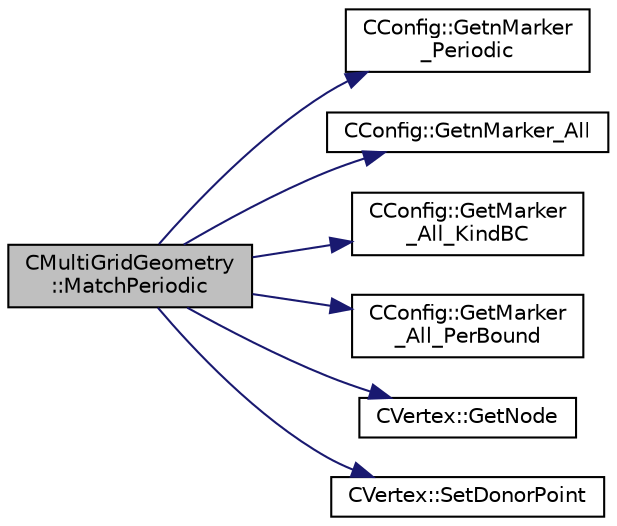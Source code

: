 digraph "CMultiGridGeometry::MatchPeriodic"
{
  edge [fontname="Helvetica",fontsize="10",labelfontname="Helvetica",labelfontsize="10"];
  node [fontname="Helvetica",fontsize="10",shape=record];
  rankdir="LR";
  Node89 [label="CMultiGridGeometry\l::MatchPeriodic",height=0.2,width=0.4,color="black", fillcolor="grey75", style="filled", fontcolor="black"];
  Node89 -> Node90 [color="midnightblue",fontsize="10",style="solid",fontname="Helvetica"];
  Node90 [label="CConfig::GetnMarker\l_Periodic",height=0.2,width=0.4,color="black", fillcolor="white", style="filled",URL="$class_c_config.html#acb987cc89f9d201ece1b664c2a2a594d",tooltip="Get the total number of periodic markers. "];
  Node89 -> Node91 [color="midnightblue",fontsize="10",style="solid",fontname="Helvetica"];
  Node91 [label="CConfig::GetnMarker_All",height=0.2,width=0.4,color="black", fillcolor="white", style="filled",URL="$class_c_config.html#a300c4884edfc0c2acf395036439004f4",tooltip="Get the total number of boundary markers including send/receive domains. "];
  Node89 -> Node92 [color="midnightblue",fontsize="10",style="solid",fontname="Helvetica"];
  Node92 [label="CConfig::GetMarker\l_All_KindBC",height=0.2,width=0.4,color="black", fillcolor="white", style="filled",URL="$class_c_config.html#a57d43acc1457d2d27095ce006218862e",tooltip="Get the kind of boundary for each marker. "];
  Node89 -> Node93 [color="midnightblue",fontsize="10",style="solid",fontname="Helvetica"];
  Node93 [label="CConfig::GetMarker\l_All_PerBound",height=0.2,width=0.4,color="black", fillcolor="white", style="filled",URL="$class_c_config.html#aaceb5e9828499b666e6970e06d898ecc",tooltip="Get an internal index that identify the periodic boundary conditions. "];
  Node89 -> Node94 [color="midnightblue",fontsize="10",style="solid",fontname="Helvetica"];
  Node94 [label="CVertex::GetNode",height=0.2,width=0.4,color="black", fillcolor="white", style="filled",URL="$class_c_vertex.html#a95c513bf927464157ed96b6c79779a1f",tooltip="Get the node of the vertex. "];
  Node89 -> Node95 [color="midnightblue",fontsize="10",style="solid",fontname="Helvetica"];
  Node95 [label="CVertex::SetDonorPoint",height=0.2,width=0.4,color="black", fillcolor="white", style="filled",URL="$class_c_vertex.html#ae0fd51e8962899e5cd25dfe21fe2d7d6"];
}
